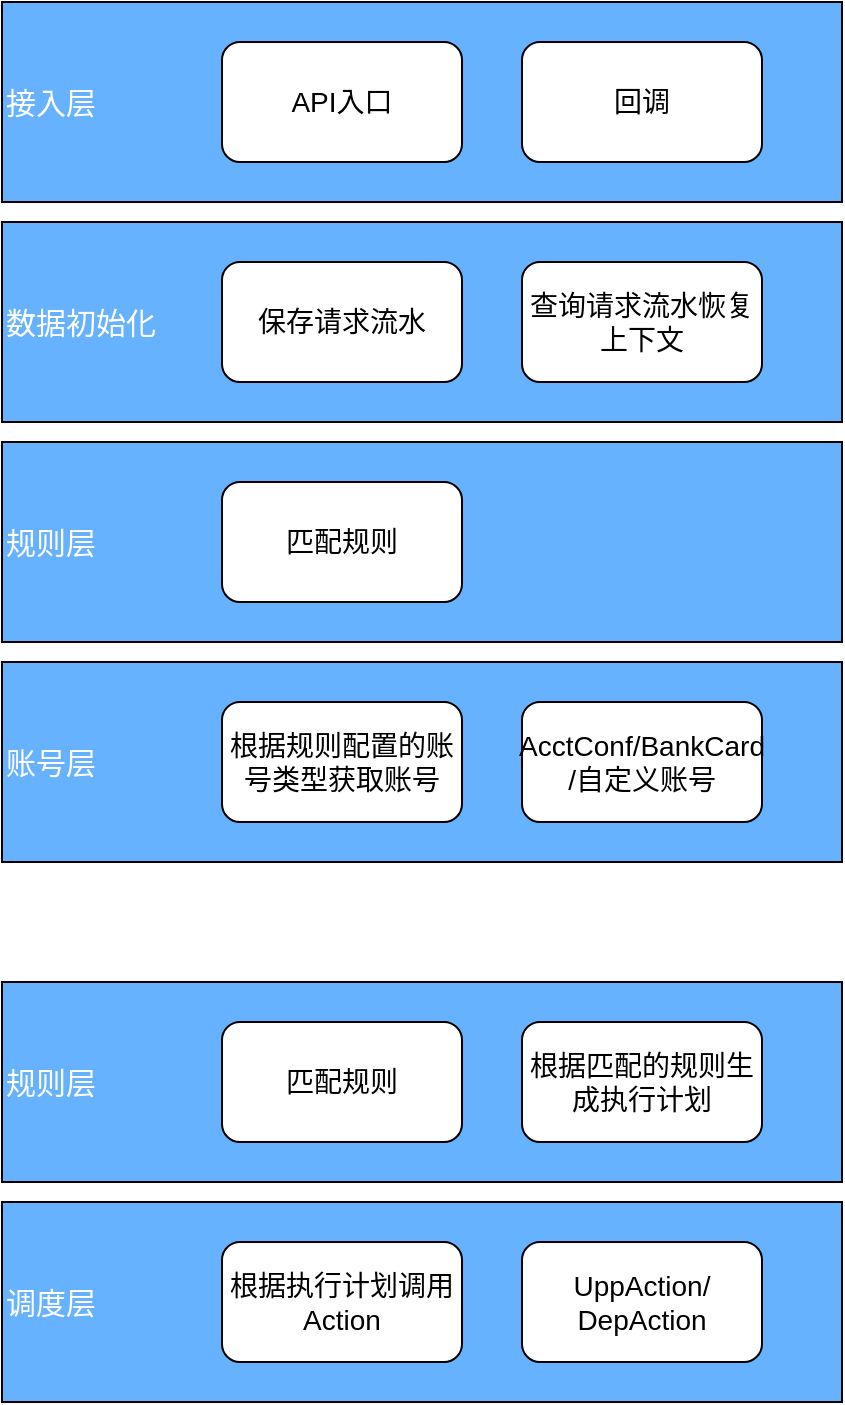 <mxfile version="10.8.1" type="github"><diagram id="kjUhLuTlYEf19-uYpVck" name="第 1 页"><mxGraphModel dx="1393" dy="770" grid="1" gridSize="10" guides="1" tooltips="1" connect="1" arrows="1" fold="1" page="1" pageScale="1" pageWidth="827" pageHeight="1169" math="0" shadow="0"><root><mxCell id="0"/><mxCell id="1" parent="0"/><mxCell id="H8eZMBbduY-FewTbX4_A-1" value="&lt;font style=&quot;font-size: 15px&quot; color=&quot;#FFFFFF&quot;&gt;数据初始化&lt;/font&gt;" style="rounded=0;whiteSpace=wrap;html=1;align=left;fillColor=#66B2FF;" vertex="1" parent="1"><mxGeometry x="250" y="270" width="420" height="100" as="geometry"/></mxCell><mxCell id="H8eZMBbduY-FewTbX4_A-2" value="保存请求流水" style="rounded=1;whiteSpace=wrap;html=1;align=center;fontSize=14;" vertex="1" parent="1"><mxGeometry x="360" y="290" width="120" height="60" as="geometry"/></mxCell><mxCell id="H8eZMBbduY-FewTbX4_A-3" value="查询请求流水恢复上下文" style="rounded=1;whiteSpace=wrap;html=1;align=center;fontSize=14;" vertex="1" parent="1"><mxGeometry x="510" y="290" width="120" height="60" as="geometry"/></mxCell><mxCell id="H8eZMBbduY-FewTbX4_A-4" value="&lt;font style=&quot;font-size: 15px&quot; color=&quot;#FFFFFF&quot;&gt;接入层&lt;/font&gt;" style="rounded=0;whiteSpace=wrap;html=1;align=left;fillColor=#66B2FF;" vertex="1" parent="1"><mxGeometry x="250" y="160" width="420" height="100" as="geometry"/></mxCell><mxCell id="H8eZMBbduY-FewTbX4_A-5" value="API入口" style="rounded=1;whiteSpace=wrap;html=1;align=center;fontSize=14;" vertex="1" parent="1"><mxGeometry x="360" y="180" width="120" height="60" as="geometry"/></mxCell><mxCell id="H8eZMBbduY-FewTbX4_A-6" value="回调" style="rounded=1;whiteSpace=wrap;html=1;align=center;fontSize=14;" vertex="1" parent="1"><mxGeometry x="510" y="180" width="120" height="60" as="geometry"/></mxCell><mxCell id="H8eZMBbduY-FewTbX4_A-7" value="&lt;font style=&quot;font-size: 15px&quot; color=&quot;#FFFFFF&quot;&gt;规则层&lt;/font&gt;" style="rounded=0;whiteSpace=wrap;html=1;align=left;fillColor=#66B2FF;" vertex="1" parent="1"><mxGeometry x="250" y="380" width="420" height="100" as="geometry"/></mxCell><mxCell id="H8eZMBbduY-FewTbX4_A-8" value="匹配规则" style="rounded=1;whiteSpace=wrap;html=1;align=center;fontSize=14;" vertex="1" parent="1"><mxGeometry x="360" y="400" width="120" height="60" as="geometry"/></mxCell><mxCell id="H8eZMBbduY-FewTbX4_A-10" value="&lt;font style=&quot;font-size: 15px&quot; color=&quot;#FFFFFF&quot;&gt;调度层&lt;/font&gt;" style="rounded=0;whiteSpace=wrap;html=1;align=left;fillColor=#66B2FF;" vertex="1" parent="1"><mxGeometry x="250" y="760" width="420" height="100" as="geometry"/></mxCell><mxCell id="H8eZMBbduY-FewTbX4_A-11" value="根据执行计划调用Action" style="rounded=1;whiteSpace=wrap;html=1;align=center;fontSize=14;" vertex="1" parent="1"><mxGeometry x="360" y="780" width="120" height="60" as="geometry"/></mxCell><mxCell id="H8eZMBbduY-FewTbX4_A-12" value="&lt;div&gt;UppAction/&lt;/div&gt;&lt;div&gt;DepAction&lt;/div&gt;" style="rounded=1;whiteSpace=wrap;html=1;align=center;fontSize=14;" vertex="1" parent="1"><mxGeometry x="510" y="780" width="120" height="60" as="geometry"/></mxCell><mxCell id="H8eZMBbduY-FewTbX4_A-13" value="&lt;font style=&quot;font-size: 15px&quot; color=&quot;#FFFFFF&quot;&gt;规则层&lt;/font&gt;" style="rounded=0;whiteSpace=wrap;html=1;align=left;fillColor=#66B2FF;" vertex="1" parent="1"><mxGeometry x="250" y="650" width="420" height="100" as="geometry"/></mxCell><mxCell id="H8eZMBbduY-FewTbX4_A-14" value="匹配规则" style="rounded=1;whiteSpace=wrap;html=1;align=center;fontSize=14;" vertex="1" parent="1"><mxGeometry x="360" y="670" width="120" height="60" as="geometry"/></mxCell><mxCell id="H8eZMBbduY-FewTbX4_A-15" value="根据匹配的规则生成执行计划" style="rounded=1;whiteSpace=wrap;html=1;align=center;fontSize=14;" vertex="1" parent="1"><mxGeometry x="510" y="670" width="120" height="60" as="geometry"/></mxCell><mxCell id="H8eZMBbduY-FewTbX4_A-16" value="&lt;font style=&quot;font-size: 15px&quot; color=&quot;#FFFFFF&quot;&gt;账号层&lt;/font&gt;" style="rounded=0;whiteSpace=wrap;html=1;align=left;fillColor=#66B2FF;" vertex="1" parent="1"><mxGeometry x="250" y="490" width="420" height="100" as="geometry"/></mxCell><mxCell id="H8eZMBbduY-FewTbX4_A-17" value="根据规则配置的账号类型获取账号" style="rounded=1;whiteSpace=wrap;html=1;align=center;fontSize=14;" vertex="1" parent="1"><mxGeometry x="360" y="510" width="120" height="60" as="geometry"/></mxCell><mxCell id="H8eZMBbduY-FewTbX4_A-19" value="&lt;div&gt;AcctConf/BankCard&lt;/div&gt;&lt;div&gt;/自定义账号&lt;br&gt;&lt;/div&gt;" style="rounded=1;whiteSpace=wrap;html=1;align=center;fontSize=14;" vertex="1" parent="1"><mxGeometry x="510" y="510" width="120" height="60" as="geometry"/></mxCell></root></mxGraphModel></diagram></mxfile>